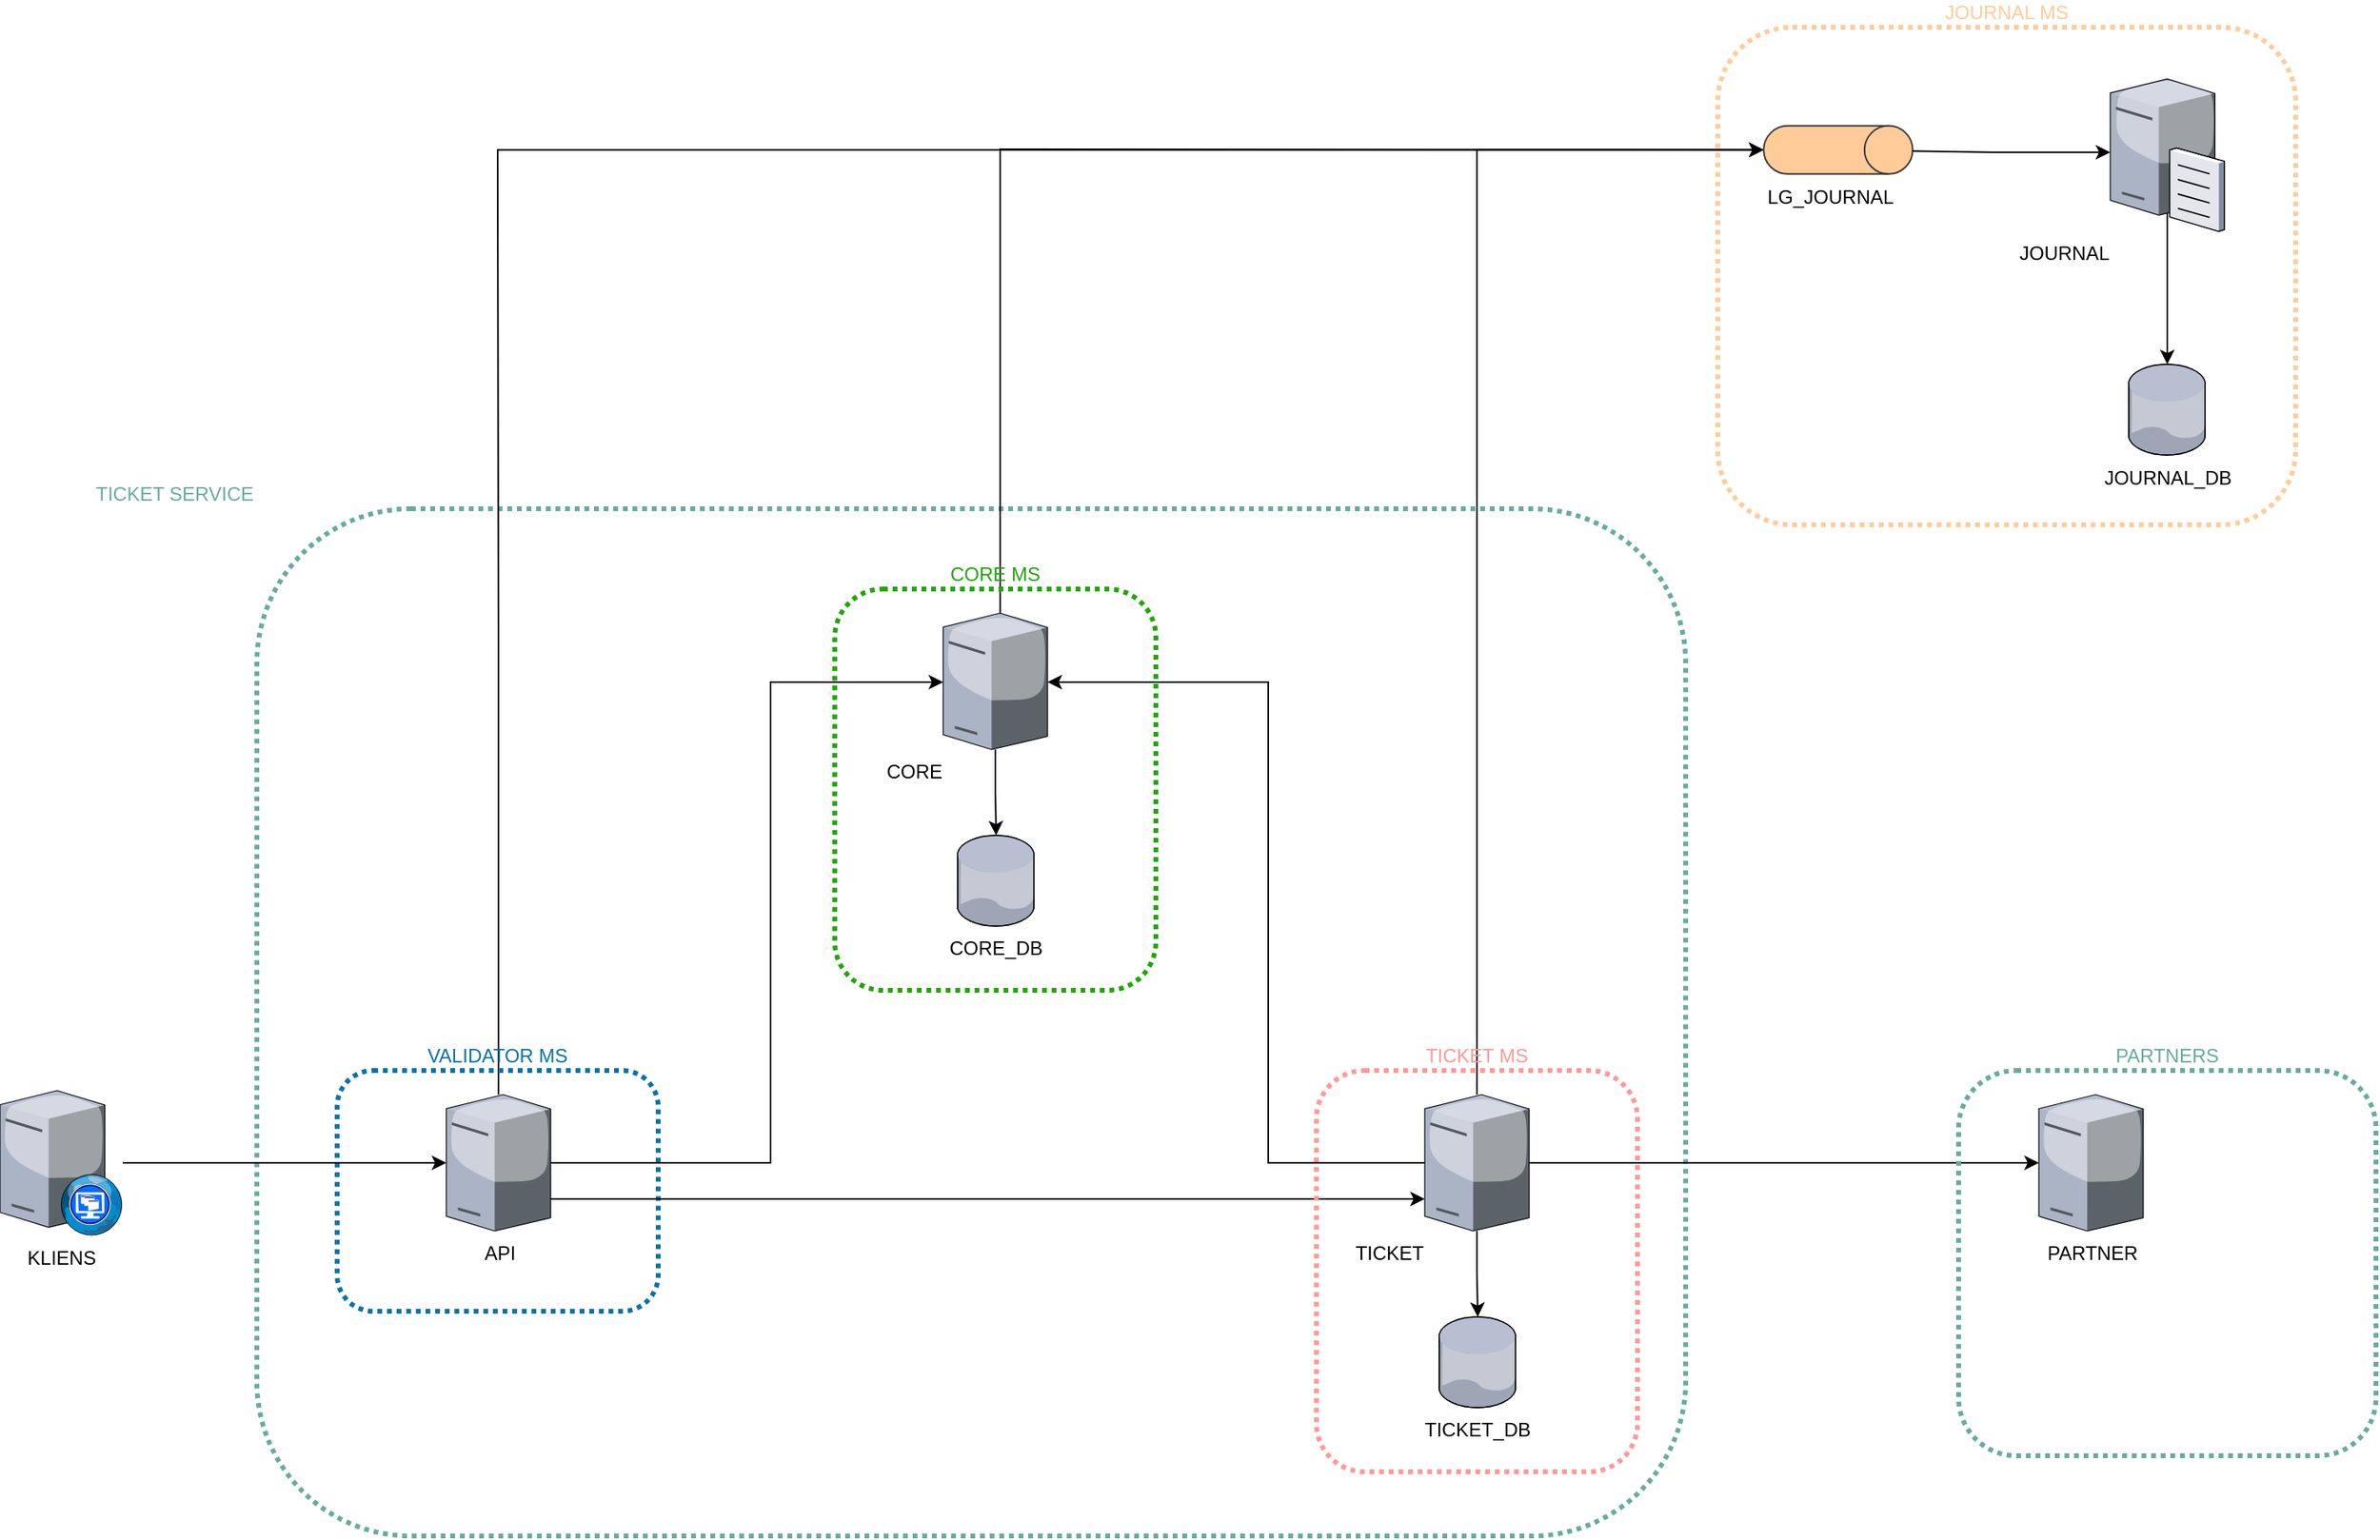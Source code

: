<mxfile version="21.3.7" type="device">
  <diagram name="Page-1" id="822b0af5-4adb-64df-f703-e8dfc1f81529">
    <mxGraphModel dx="1434" dy="839" grid="1" gridSize="10" guides="1" tooltips="1" connect="1" arrows="1" fold="1" page="1" pageScale="1" pageWidth="1100" pageHeight="850" background="none" math="0" shadow="0">
      <root>
        <mxCell id="0" />
        <mxCell id="1" parent="0" />
        <mxCell id="-BKihgQZ6qQINb5mkAdx-21" value="TICKET SERVICE" style="rounded=1;whiteSpace=wrap;html=1;fillColor=none;dashed=1;dashPattern=1 1;strokeColor=#67AB9F;strokeWidth=3;labelPosition=left;verticalLabelPosition=top;align=right;verticalAlign=bottom;fontColor=#67AB9F;" parent="1" vertex="1">
          <mxGeometry x="210" y="340" width="890" height="640" as="geometry" />
        </mxCell>
        <mxCell id="9HLLiD9sfauIpOw9gHwo-20" value="" style="edgeStyle=orthogonalEdgeStyle;rounded=0;orthogonalLoop=1;jettySize=auto;html=1;" parent="1" source="9HLLiD9sfauIpOw9gHwo-5" target="-BKihgQZ6qQINb5mkAdx-5" edge="1">
          <mxGeometry relative="1" as="geometry">
            <mxPoint x="582.5" y="300" as="sourcePoint" />
            <mxPoint x="731.85" y="116.4" as="targetPoint" />
            <Array as="points">
              <mxPoint x="673" y="116" />
            </Array>
          </mxGeometry>
        </mxCell>
        <mxCell id="-BKihgQZ6qQINb5mkAdx-15" value="" style="edgeStyle=orthogonalEdgeStyle;rounded=0;orthogonalLoop=1;jettySize=auto;html=1;entryX=0.5;entryY=1;entryDx=0;entryDy=0;entryPerimeter=0;" parent="1" source="9HLLiD9sfauIpOw9gHwo-25" target="-BKihgQZ6qQINb5mkAdx-5" edge="1">
          <mxGeometry relative="1" as="geometry">
            <mxPoint x="510" y="425" as="sourcePoint" />
            <mxPoint x="746" y="116" as="targetPoint" />
            <Array as="points">
              <mxPoint x="361" y="425" />
              <mxPoint x="360" y="116" />
            </Array>
          </mxGeometry>
        </mxCell>
        <mxCell id="-BKihgQZ6qQINb5mkAdx-20" value="" style="edgeStyle=orthogonalEdgeStyle;rounded=0;orthogonalLoop=1;jettySize=auto;html=1;entryX=0.5;entryY=1;entryDx=0;entryDy=0;entryPerimeter=0;" parent="1" source="-BKihgQZ6qQINb5mkAdx-18" target="-BKihgQZ6qQINb5mkAdx-5" edge="1">
          <mxGeometry relative="1" as="geometry">
            <mxPoint x="758.5" y="519" as="sourcePoint" />
            <mxPoint x="994.5" y="210" as="targetPoint" />
            <Array as="points">
              <mxPoint x="970" y="116" />
            </Array>
          </mxGeometry>
        </mxCell>
        <mxCell id="-BKihgQZ6qQINb5mkAdx-8" value="" style="edgeStyle=orthogonalEdgeStyle;rounded=0;orthogonalLoop=1;jettySize=auto;html=1;" parent="1" target="-BKihgQZ6qQINb5mkAdx-7" edge="1">
          <mxGeometry relative="1" as="geometry">
            <mxPoint x="1435.5" y="123.9" as="sourcePoint" />
            <mxPoint x="1590.0" y="123.9" as="targetPoint" />
            <Array as="points">
              <mxPoint x="1400" y="124" />
            </Array>
          </mxGeometry>
        </mxCell>
        <mxCell id="9HLLiD9sfauIpOw9gHwo-34" value="CORE MS" style="rounded=1;whiteSpace=wrap;html=1;fillColor=none;dashed=1;dashPattern=1 1;strokeColor=#21A607;strokeWidth=3;labelPosition=center;verticalLabelPosition=top;align=center;verticalAlign=bottom;fontColor=#21A607;" parent="1" vertex="1">
          <mxGeometry x="570" y="390" width="200" height="250" as="geometry" />
        </mxCell>
        <mxCell id="9HLLiD9sfauIpOw9gHwo-36" value="VALIDATOR MS" style="rounded=1;whiteSpace=wrap;html=1;fillColor=none;dashed=1;dashPattern=1 1;strokeColor=#0A72A6;strokeWidth=3;labelPosition=center;verticalLabelPosition=top;align=center;verticalAlign=bottom;fontColor=#0A72A6;" parent="1" vertex="1">
          <mxGeometry x="260" y="690" width="200" height="150" as="geometry" />
        </mxCell>
        <mxCell id="-BKihgQZ6qQINb5mkAdx-2" value="" style="edgeStyle=orthogonalEdgeStyle;rounded=0;orthogonalLoop=1;jettySize=auto;html=1;" parent="1" source="9HLLiD9sfauIpOw9gHwo-5" target="9HLLiD9sfauIpOw9gHwo-21" edge="1">
          <mxGeometry relative="1" as="geometry" />
        </mxCell>
        <mxCell id="9HLLiD9sfauIpOw9gHwo-5" value="CORE" style="verticalLabelPosition=bottom;sketch=0;aspect=fixed;html=1;verticalAlign=top;strokeColor=none;align=right;outlineConnect=0;shape=mxgraph.citrix.license_server;labelPosition=left;" parent="1" vertex="1">
          <mxGeometry x="637.5" y="405" width="65" height="85" as="geometry" />
        </mxCell>
        <mxCell id="9HLLiD9sfauIpOw9gHwo-21" value="CORE_DB" style="verticalLabelPosition=bottom;sketch=0;aspect=fixed;html=1;verticalAlign=top;strokeColor=none;align=center;outlineConnect=0;shape=mxgraph.citrix.database;" parent="1" vertex="1">
          <mxGeometry x="646.47" y="543.5" width="48.03" height="56.5" as="geometry" />
        </mxCell>
        <mxCell id="-BKihgQZ6qQINb5mkAdx-29" style="edgeStyle=orthogonalEdgeStyle;rounded=0;orthogonalLoop=1;jettySize=auto;html=1;" parent="1" source="9HLLiD9sfauIpOw9gHwo-25" target="9HLLiD9sfauIpOw9gHwo-5" edge="1">
          <mxGeometry relative="1" as="geometry">
            <Array as="points">
              <mxPoint x="530" y="748" />
              <mxPoint x="530" y="448" />
            </Array>
          </mxGeometry>
        </mxCell>
        <mxCell id="-BKihgQZ6qQINb5mkAdx-30" style="edgeStyle=orthogonalEdgeStyle;rounded=0;orthogonalLoop=1;jettySize=auto;html=1;" parent="1" source="9HLLiD9sfauIpOw9gHwo-25" target="-BKihgQZ6qQINb5mkAdx-18" edge="1">
          <mxGeometry relative="1" as="geometry">
            <Array as="points">
              <mxPoint x="680" y="770" />
              <mxPoint x="680" y="770" />
            </Array>
          </mxGeometry>
        </mxCell>
        <mxCell id="9HLLiD9sfauIpOw9gHwo-25" value="API" style="verticalLabelPosition=bottom;sketch=0;aspect=fixed;html=1;verticalAlign=top;strokeColor=none;align=center;outlineConnect=0;shape=mxgraph.citrix.license_server;labelPosition=center;horizontal=1;" parent="1" vertex="1">
          <mxGeometry x="328" y="705" width="65" height="85" as="geometry" />
        </mxCell>
        <mxCell id="-BKihgQZ6qQINb5mkAdx-31" style="edgeStyle=orthogonalEdgeStyle;rounded=0;orthogonalLoop=1;jettySize=auto;html=1;" parent="1" source="-BKihgQZ6qQINb5mkAdx-1" target="9HLLiD9sfauIpOw9gHwo-25" edge="1">
          <mxGeometry relative="1" as="geometry" />
        </mxCell>
        <mxCell id="-BKihgQZ6qQINb5mkAdx-1" value="KLIENS" style="verticalLabelPosition=bottom;sketch=0;aspect=fixed;html=1;verticalAlign=top;strokeColor=none;align=center;outlineConnect=0;shape=mxgraph.citrix.desktop_web;" parent="1" vertex="1">
          <mxGeometry x="50" y="702.5" width="76.5" height="90" as="geometry" />
        </mxCell>
        <mxCell id="-BKihgQZ6qQINb5mkAdx-3" value="JOURNAL MS" style="rounded=1;whiteSpace=wrap;html=1;fillColor=none;dashed=1;dashPattern=1 1;strokeColor=#FFCC99;strokeWidth=3;labelPosition=center;verticalLabelPosition=top;align=center;verticalAlign=bottom;fontColor=#FFCC99;" parent="1" vertex="1">
          <mxGeometry x="1120" y="40" width="360" height="310" as="geometry" />
        </mxCell>
        <mxCell id="-BKihgQZ6qQINb5mkAdx-4" value="JOURNAL" style="verticalLabelPosition=bottom;sketch=0;aspect=fixed;html=1;verticalAlign=top;strokeColor=none;align=right;outlineConnect=0;shape=mxgraph.citrix.file_server;labelPosition=left;" parent="1" vertex="1">
          <mxGeometry x="1364.5" y="70" width="71" height="97" as="geometry" />
        </mxCell>
        <mxCell id="-BKihgQZ6qQINb5mkAdx-5" value="LG_JOURNAL" style="shape=cylinder3;whiteSpace=wrap;boundedLbl=1;backgroundOutline=1;size=15;rotation=90;labelPosition=right;verticalLabelPosition=middle;align=left;verticalAlign=middle;html=1;direction=east;horizontal=0;fillColor=#ffcc99;strokeColor=#36393d;" parent="1" vertex="1">
          <mxGeometry x="1180" y="70" width="30" height="92.8" as="geometry" />
        </mxCell>
        <mxCell id="-BKihgQZ6qQINb5mkAdx-6" value="" style="edgeStyle=orthogonalEdgeStyle;rounded=0;orthogonalLoop=1;jettySize=auto;html=1;" parent="1" source="-BKihgQZ6qQINb5mkAdx-5" target="-BKihgQZ6qQINb5mkAdx-4" edge="1">
          <mxGeometry relative="1" as="geometry">
            <mxPoint x="1220" y="37.9" as="sourcePoint" />
            <mxPoint x="1343" y="37.9" as="targetPoint" />
            <Array as="points">
              <mxPoint x="1290" y="117.9" />
              <mxPoint x="1290" y="117.9" />
            </Array>
          </mxGeometry>
        </mxCell>
        <mxCell id="-BKihgQZ6qQINb5mkAdx-7" value="JOURNAL_DB" style="verticalLabelPosition=bottom;sketch=0;aspect=fixed;html=1;verticalAlign=top;strokeColor=none;align=center;outlineConnect=0;shape=mxgraph.citrix.database;" parent="1" vertex="1">
          <mxGeometry x="1375.99" y="250.0" width="48.03" height="56.5" as="geometry" />
        </mxCell>
        <mxCell id="-BKihgQZ6qQINb5mkAdx-16" value="TICKET MS" style="rounded=1;whiteSpace=wrap;html=1;fillColor=none;dashed=1;dashPattern=1 1;strokeColor=#FF9999;strokeWidth=3;labelPosition=center;verticalLabelPosition=top;align=center;verticalAlign=bottom;fontColor=#FF9999;" parent="1" vertex="1">
          <mxGeometry x="870" y="690" width="200" height="250" as="geometry" />
        </mxCell>
        <mxCell id="-BKihgQZ6qQINb5mkAdx-17" value="" style="edgeStyle=orthogonalEdgeStyle;rounded=0;orthogonalLoop=1;jettySize=auto;html=1;" parent="1" source="-BKihgQZ6qQINb5mkAdx-18" target="-BKihgQZ6qQINb5mkAdx-19" edge="1">
          <mxGeometry relative="1" as="geometry" />
        </mxCell>
        <mxCell id="-BKihgQZ6qQINb5mkAdx-27" style="edgeStyle=orthogonalEdgeStyle;rounded=0;orthogonalLoop=1;jettySize=auto;html=1;" parent="1" source="-BKihgQZ6qQINb5mkAdx-18" target="-BKihgQZ6qQINb5mkAdx-23" edge="1">
          <mxGeometry relative="1" as="geometry" />
        </mxCell>
        <mxCell id="-BKihgQZ6qQINb5mkAdx-28" style="edgeStyle=orthogonalEdgeStyle;rounded=0;orthogonalLoop=1;jettySize=auto;html=1;" parent="1" source="-BKihgQZ6qQINb5mkAdx-18" target="9HLLiD9sfauIpOw9gHwo-5" edge="1">
          <mxGeometry relative="1" as="geometry">
            <Array as="points">
              <mxPoint x="840" y="748" />
              <mxPoint x="840" y="448" />
            </Array>
          </mxGeometry>
        </mxCell>
        <mxCell id="-BKihgQZ6qQINb5mkAdx-18" value="TICKET" style="verticalLabelPosition=bottom;sketch=0;aspect=fixed;html=1;verticalAlign=top;strokeColor=none;align=right;outlineConnect=0;shape=mxgraph.citrix.license_server;labelPosition=left;" parent="1" vertex="1">
          <mxGeometry x="937.5" y="705" width="65" height="85" as="geometry" />
        </mxCell>
        <mxCell id="-BKihgQZ6qQINb5mkAdx-19" value="TICKET_DB" style="verticalLabelPosition=bottom;sketch=0;aspect=fixed;html=1;verticalAlign=top;strokeColor=none;align=center;outlineConnect=0;shape=mxgraph.citrix.database;" parent="1" vertex="1">
          <mxGeometry x="946.47" y="843.5" width="48.03" height="56.5" as="geometry" />
        </mxCell>
        <mxCell id="-BKihgQZ6qQINb5mkAdx-22" value="PARTNERS" style="rounded=1;whiteSpace=wrap;html=1;fillColor=none;dashed=1;dashPattern=1 1;strokeColor=#67AB9F;strokeWidth=3;labelPosition=center;verticalLabelPosition=top;align=center;verticalAlign=bottom;fontColor=#67AB9F;" parent="1" vertex="1">
          <mxGeometry x="1270" y="690" width="260" height="240" as="geometry" />
        </mxCell>
        <mxCell id="-BKihgQZ6qQINb5mkAdx-23" value="PARTNER" style="verticalLabelPosition=bottom;sketch=0;aspect=fixed;html=1;verticalAlign=top;strokeColor=none;align=center;outlineConnect=0;shape=mxgraph.citrix.license_server;labelPosition=center;" parent="1" vertex="1">
          <mxGeometry x="1320" y="705" width="65" height="85" as="geometry" />
        </mxCell>
      </root>
    </mxGraphModel>
  </diagram>
</mxfile>
